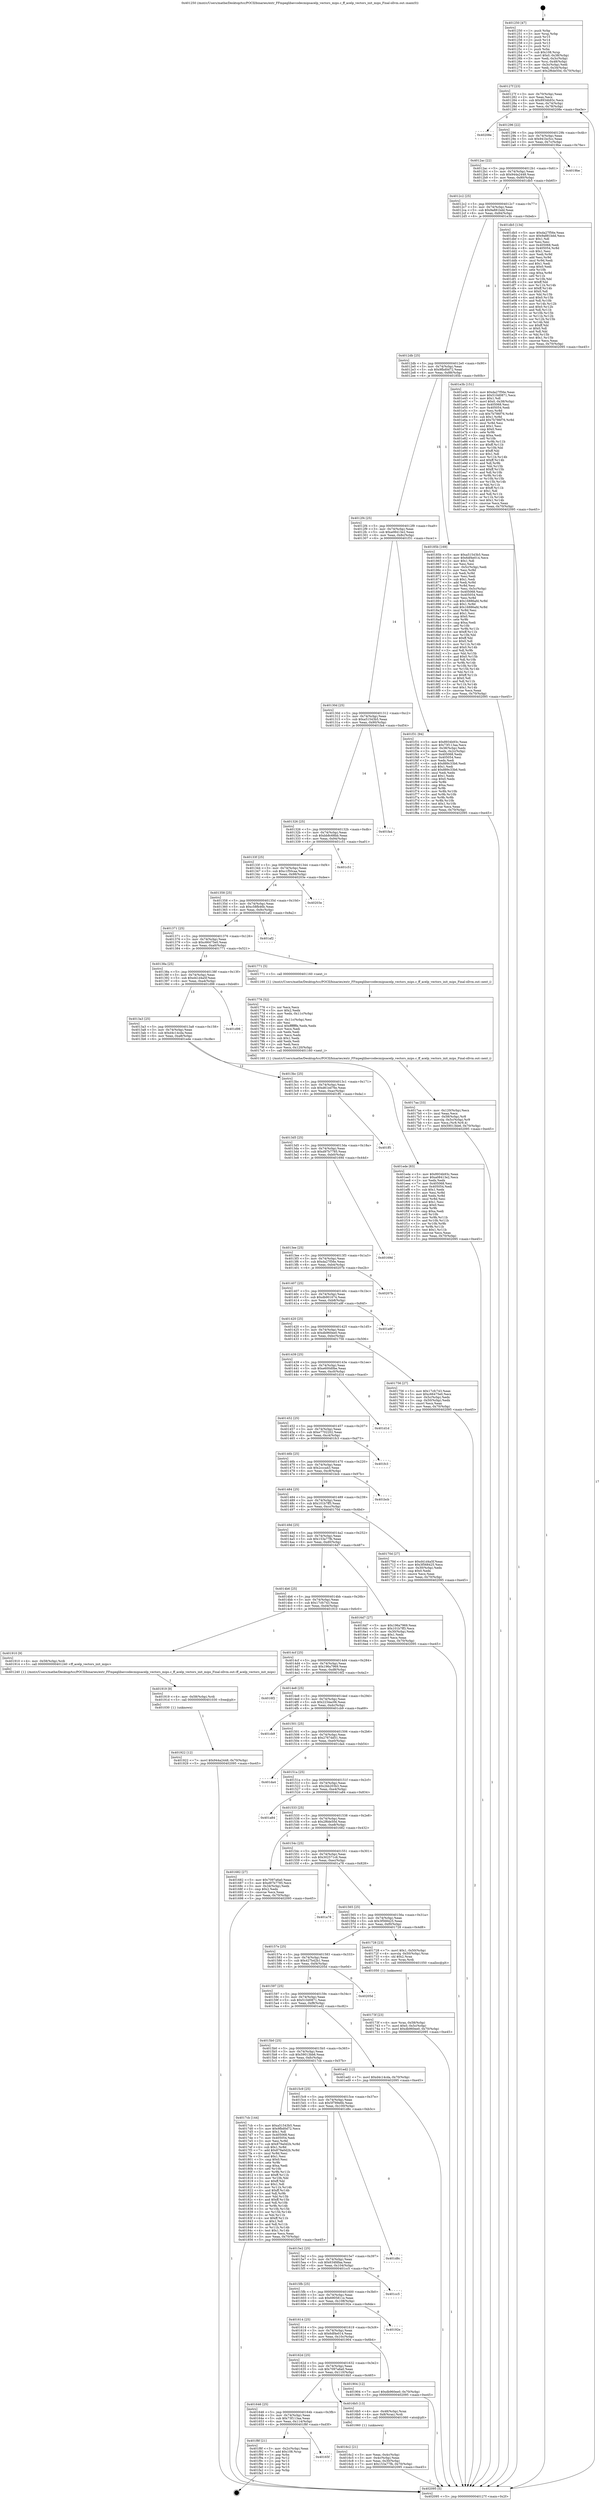 digraph "0x401250" {
  label = "0x401250 (/mnt/c/Users/mathe/Desktop/tcc/POCII/binaries/extr_FFmpeglibavcodecmipsacelp_vectors_mips.c_ff_acelp_vectors_init_mips_Final-ollvm.out::main(0))"
  labelloc = "t"
  node[shape=record]

  Entry [label="",width=0.3,height=0.3,shape=circle,fillcolor=black,style=filled]
  "0x40127f" [label="{
     0x40127f [23]\l
     | [instrs]\l
     &nbsp;&nbsp;0x40127f \<+3\>: mov -0x70(%rbp),%eax\l
     &nbsp;&nbsp;0x401282 \<+2\>: mov %eax,%ecx\l
     &nbsp;&nbsp;0x401284 \<+6\>: sub $0x8934b93c,%ecx\l
     &nbsp;&nbsp;0x40128a \<+3\>: mov %eax,-0x74(%rbp)\l
     &nbsp;&nbsp;0x40128d \<+3\>: mov %ecx,-0x78(%rbp)\l
     &nbsp;&nbsp;0x401290 \<+6\>: je 000000000040208e \<main+0xe3e\>\l
  }"]
  "0x40208e" [label="{
     0x40208e\l
  }", style=dashed]
  "0x401296" [label="{
     0x401296 [22]\l
     | [instrs]\l
     &nbsp;&nbsp;0x401296 \<+5\>: jmp 000000000040129b \<main+0x4b\>\l
     &nbsp;&nbsp;0x40129b \<+3\>: mov -0x74(%rbp),%eax\l
     &nbsp;&nbsp;0x40129e \<+5\>: sub $0x941bc5cc,%eax\l
     &nbsp;&nbsp;0x4012a3 \<+3\>: mov %eax,-0x7c(%rbp)\l
     &nbsp;&nbsp;0x4012a6 \<+6\>: je 00000000004019be \<main+0x76e\>\l
  }"]
  Exit [label="",width=0.3,height=0.3,shape=circle,fillcolor=black,style=filled,peripheries=2]
  "0x4019be" [label="{
     0x4019be\l
  }", style=dashed]
  "0x4012ac" [label="{
     0x4012ac [22]\l
     | [instrs]\l
     &nbsp;&nbsp;0x4012ac \<+5\>: jmp 00000000004012b1 \<main+0x61\>\l
     &nbsp;&nbsp;0x4012b1 \<+3\>: mov -0x74(%rbp),%eax\l
     &nbsp;&nbsp;0x4012b4 \<+5\>: sub $0x944a2448,%eax\l
     &nbsp;&nbsp;0x4012b9 \<+3\>: mov %eax,-0x80(%rbp)\l
     &nbsp;&nbsp;0x4012bc \<+6\>: je 0000000000401db5 \<main+0xb65\>\l
  }"]
  "0x40165f" [label="{
     0x40165f\l
  }", style=dashed]
  "0x401db5" [label="{
     0x401db5 [134]\l
     | [instrs]\l
     &nbsp;&nbsp;0x401db5 \<+5\>: mov $0xda27f56e,%eax\l
     &nbsp;&nbsp;0x401dba \<+5\>: mov $0x9a881bdd,%ecx\l
     &nbsp;&nbsp;0x401dbf \<+2\>: mov $0x1,%dl\l
     &nbsp;&nbsp;0x401dc1 \<+2\>: xor %esi,%esi\l
     &nbsp;&nbsp;0x401dc3 \<+7\>: mov 0x405068,%edi\l
     &nbsp;&nbsp;0x401dca \<+8\>: mov 0x405054,%r8d\l
     &nbsp;&nbsp;0x401dd2 \<+3\>: sub $0x1,%esi\l
     &nbsp;&nbsp;0x401dd5 \<+3\>: mov %edi,%r9d\l
     &nbsp;&nbsp;0x401dd8 \<+3\>: add %esi,%r9d\l
     &nbsp;&nbsp;0x401ddb \<+4\>: imul %r9d,%edi\l
     &nbsp;&nbsp;0x401ddf \<+3\>: and $0x1,%edi\l
     &nbsp;&nbsp;0x401de2 \<+3\>: cmp $0x0,%edi\l
     &nbsp;&nbsp;0x401de5 \<+4\>: sete %r10b\l
     &nbsp;&nbsp;0x401de9 \<+4\>: cmp $0xa,%r8d\l
     &nbsp;&nbsp;0x401ded \<+4\>: setl %r11b\l
     &nbsp;&nbsp;0x401df1 \<+3\>: mov %r10b,%bl\l
     &nbsp;&nbsp;0x401df4 \<+3\>: xor $0xff,%bl\l
     &nbsp;&nbsp;0x401df7 \<+3\>: mov %r11b,%r14b\l
     &nbsp;&nbsp;0x401dfa \<+4\>: xor $0xff,%r14b\l
     &nbsp;&nbsp;0x401dfe \<+3\>: xor $0x0,%dl\l
     &nbsp;&nbsp;0x401e01 \<+3\>: mov %bl,%r15b\l
     &nbsp;&nbsp;0x401e04 \<+4\>: and $0x0,%r15b\l
     &nbsp;&nbsp;0x401e08 \<+3\>: and %dl,%r10b\l
     &nbsp;&nbsp;0x401e0b \<+3\>: mov %r14b,%r12b\l
     &nbsp;&nbsp;0x401e0e \<+4\>: and $0x0,%r12b\l
     &nbsp;&nbsp;0x401e12 \<+3\>: and %dl,%r11b\l
     &nbsp;&nbsp;0x401e15 \<+3\>: or %r10b,%r15b\l
     &nbsp;&nbsp;0x401e18 \<+3\>: or %r11b,%r12b\l
     &nbsp;&nbsp;0x401e1b \<+3\>: xor %r12b,%r15b\l
     &nbsp;&nbsp;0x401e1e \<+3\>: or %r14b,%bl\l
     &nbsp;&nbsp;0x401e21 \<+3\>: xor $0xff,%bl\l
     &nbsp;&nbsp;0x401e24 \<+3\>: or $0x0,%dl\l
     &nbsp;&nbsp;0x401e27 \<+2\>: and %dl,%bl\l
     &nbsp;&nbsp;0x401e29 \<+3\>: or %bl,%r15b\l
     &nbsp;&nbsp;0x401e2c \<+4\>: test $0x1,%r15b\l
     &nbsp;&nbsp;0x401e30 \<+3\>: cmovne %ecx,%eax\l
     &nbsp;&nbsp;0x401e33 \<+3\>: mov %eax,-0x70(%rbp)\l
     &nbsp;&nbsp;0x401e36 \<+5\>: jmp 0000000000402095 \<main+0xe45\>\l
  }"]
  "0x4012c2" [label="{
     0x4012c2 [25]\l
     | [instrs]\l
     &nbsp;&nbsp;0x4012c2 \<+5\>: jmp 00000000004012c7 \<main+0x77\>\l
     &nbsp;&nbsp;0x4012c7 \<+3\>: mov -0x74(%rbp),%eax\l
     &nbsp;&nbsp;0x4012ca \<+5\>: sub $0x9a881bdd,%eax\l
     &nbsp;&nbsp;0x4012cf \<+6\>: mov %eax,-0x84(%rbp)\l
     &nbsp;&nbsp;0x4012d5 \<+6\>: je 0000000000401e3b \<main+0xbeb\>\l
  }"]
  "0x401f8f" [label="{
     0x401f8f [21]\l
     | [instrs]\l
     &nbsp;&nbsp;0x401f8f \<+3\>: mov -0x2c(%rbp),%eax\l
     &nbsp;&nbsp;0x401f92 \<+7\>: add $0x108,%rsp\l
     &nbsp;&nbsp;0x401f99 \<+1\>: pop %rbx\l
     &nbsp;&nbsp;0x401f9a \<+2\>: pop %r12\l
     &nbsp;&nbsp;0x401f9c \<+2\>: pop %r13\l
     &nbsp;&nbsp;0x401f9e \<+2\>: pop %r14\l
     &nbsp;&nbsp;0x401fa0 \<+2\>: pop %r15\l
     &nbsp;&nbsp;0x401fa2 \<+1\>: pop %rbp\l
     &nbsp;&nbsp;0x401fa3 \<+1\>: ret\l
  }"]
  "0x401e3b" [label="{
     0x401e3b [151]\l
     | [instrs]\l
     &nbsp;&nbsp;0x401e3b \<+5\>: mov $0xda27f56e,%eax\l
     &nbsp;&nbsp;0x401e40 \<+5\>: mov $0x510d0871,%ecx\l
     &nbsp;&nbsp;0x401e45 \<+2\>: mov $0x1,%dl\l
     &nbsp;&nbsp;0x401e47 \<+7\>: movl $0x0,-0x38(%rbp)\l
     &nbsp;&nbsp;0x401e4e \<+7\>: mov 0x405068,%esi\l
     &nbsp;&nbsp;0x401e55 \<+7\>: mov 0x405054,%edi\l
     &nbsp;&nbsp;0x401e5c \<+3\>: mov %esi,%r8d\l
     &nbsp;&nbsp;0x401e5f \<+7\>: sub $0x7b786f76,%r8d\l
     &nbsp;&nbsp;0x401e66 \<+4\>: sub $0x1,%r8d\l
     &nbsp;&nbsp;0x401e6a \<+7\>: add $0x7b786f76,%r8d\l
     &nbsp;&nbsp;0x401e71 \<+4\>: imul %r8d,%esi\l
     &nbsp;&nbsp;0x401e75 \<+3\>: and $0x1,%esi\l
     &nbsp;&nbsp;0x401e78 \<+3\>: cmp $0x0,%esi\l
     &nbsp;&nbsp;0x401e7b \<+4\>: sete %r9b\l
     &nbsp;&nbsp;0x401e7f \<+3\>: cmp $0xa,%edi\l
     &nbsp;&nbsp;0x401e82 \<+4\>: setl %r10b\l
     &nbsp;&nbsp;0x401e86 \<+3\>: mov %r9b,%r11b\l
     &nbsp;&nbsp;0x401e89 \<+4\>: xor $0xff,%r11b\l
     &nbsp;&nbsp;0x401e8d \<+3\>: mov %r10b,%bl\l
     &nbsp;&nbsp;0x401e90 \<+3\>: xor $0xff,%bl\l
     &nbsp;&nbsp;0x401e93 \<+3\>: xor $0x1,%dl\l
     &nbsp;&nbsp;0x401e96 \<+3\>: mov %r11b,%r14b\l
     &nbsp;&nbsp;0x401e99 \<+4\>: and $0xff,%r14b\l
     &nbsp;&nbsp;0x401e9d \<+3\>: and %dl,%r9b\l
     &nbsp;&nbsp;0x401ea0 \<+3\>: mov %bl,%r15b\l
     &nbsp;&nbsp;0x401ea3 \<+4\>: and $0xff,%r15b\l
     &nbsp;&nbsp;0x401ea7 \<+3\>: and %dl,%r10b\l
     &nbsp;&nbsp;0x401eaa \<+3\>: or %r9b,%r14b\l
     &nbsp;&nbsp;0x401ead \<+3\>: or %r10b,%r15b\l
     &nbsp;&nbsp;0x401eb0 \<+3\>: xor %r15b,%r14b\l
     &nbsp;&nbsp;0x401eb3 \<+3\>: or %bl,%r11b\l
     &nbsp;&nbsp;0x401eb6 \<+4\>: xor $0xff,%r11b\l
     &nbsp;&nbsp;0x401eba \<+3\>: or $0x1,%dl\l
     &nbsp;&nbsp;0x401ebd \<+3\>: and %dl,%r11b\l
     &nbsp;&nbsp;0x401ec0 \<+3\>: or %r11b,%r14b\l
     &nbsp;&nbsp;0x401ec3 \<+4\>: test $0x1,%r14b\l
     &nbsp;&nbsp;0x401ec7 \<+3\>: cmovne %ecx,%eax\l
     &nbsp;&nbsp;0x401eca \<+3\>: mov %eax,-0x70(%rbp)\l
     &nbsp;&nbsp;0x401ecd \<+5\>: jmp 0000000000402095 \<main+0xe45\>\l
  }"]
  "0x4012db" [label="{
     0x4012db [25]\l
     | [instrs]\l
     &nbsp;&nbsp;0x4012db \<+5\>: jmp 00000000004012e0 \<main+0x90\>\l
     &nbsp;&nbsp;0x4012e0 \<+3\>: mov -0x74(%rbp),%eax\l
     &nbsp;&nbsp;0x4012e3 \<+5\>: sub $0x9fbd0d72,%eax\l
     &nbsp;&nbsp;0x4012e8 \<+6\>: mov %eax,-0x88(%rbp)\l
     &nbsp;&nbsp;0x4012ee \<+6\>: je 000000000040185b \<main+0x60b\>\l
  }"]
  "0x401922" [label="{
     0x401922 [12]\l
     | [instrs]\l
     &nbsp;&nbsp;0x401922 \<+7\>: movl $0x944a2448,-0x70(%rbp)\l
     &nbsp;&nbsp;0x401929 \<+5\>: jmp 0000000000402095 \<main+0xe45\>\l
  }"]
  "0x40185b" [label="{
     0x40185b [169]\l
     | [instrs]\l
     &nbsp;&nbsp;0x40185b \<+5\>: mov $0xa51543b5,%eax\l
     &nbsp;&nbsp;0x401860 \<+5\>: mov $0x6df4e014,%ecx\l
     &nbsp;&nbsp;0x401865 \<+2\>: mov $0x1,%dl\l
     &nbsp;&nbsp;0x401867 \<+2\>: xor %esi,%esi\l
     &nbsp;&nbsp;0x401869 \<+3\>: mov -0x5c(%rbp),%edi\l
     &nbsp;&nbsp;0x40186c \<+3\>: mov %esi,%r8d\l
     &nbsp;&nbsp;0x40186f \<+3\>: sub %edi,%r8d\l
     &nbsp;&nbsp;0x401872 \<+2\>: mov %esi,%edi\l
     &nbsp;&nbsp;0x401874 \<+3\>: sub $0x1,%edi\l
     &nbsp;&nbsp;0x401877 \<+3\>: add %edi,%r8d\l
     &nbsp;&nbsp;0x40187a \<+3\>: sub %r8d,%esi\l
     &nbsp;&nbsp;0x40187d \<+3\>: mov %esi,-0x5c(%rbp)\l
     &nbsp;&nbsp;0x401880 \<+7\>: mov 0x405068,%esi\l
     &nbsp;&nbsp;0x401887 \<+7\>: mov 0x405054,%edi\l
     &nbsp;&nbsp;0x40188e \<+3\>: mov %esi,%r8d\l
     &nbsp;&nbsp;0x401891 \<+7\>: sub $0x16886afd,%r8d\l
     &nbsp;&nbsp;0x401898 \<+4\>: sub $0x1,%r8d\l
     &nbsp;&nbsp;0x40189c \<+7\>: add $0x16886afd,%r8d\l
     &nbsp;&nbsp;0x4018a3 \<+4\>: imul %r8d,%esi\l
     &nbsp;&nbsp;0x4018a7 \<+3\>: and $0x1,%esi\l
     &nbsp;&nbsp;0x4018aa \<+3\>: cmp $0x0,%esi\l
     &nbsp;&nbsp;0x4018ad \<+4\>: sete %r9b\l
     &nbsp;&nbsp;0x4018b1 \<+3\>: cmp $0xa,%edi\l
     &nbsp;&nbsp;0x4018b4 \<+4\>: setl %r10b\l
     &nbsp;&nbsp;0x4018b8 \<+3\>: mov %r9b,%r11b\l
     &nbsp;&nbsp;0x4018bb \<+4\>: xor $0xff,%r11b\l
     &nbsp;&nbsp;0x4018bf \<+3\>: mov %r10b,%bl\l
     &nbsp;&nbsp;0x4018c2 \<+3\>: xor $0xff,%bl\l
     &nbsp;&nbsp;0x4018c5 \<+3\>: xor $0x0,%dl\l
     &nbsp;&nbsp;0x4018c8 \<+3\>: mov %r11b,%r14b\l
     &nbsp;&nbsp;0x4018cb \<+4\>: and $0x0,%r14b\l
     &nbsp;&nbsp;0x4018cf \<+3\>: and %dl,%r9b\l
     &nbsp;&nbsp;0x4018d2 \<+3\>: mov %bl,%r15b\l
     &nbsp;&nbsp;0x4018d5 \<+4\>: and $0x0,%r15b\l
     &nbsp;&nbsp;0x4018d9 \<+3\>: and %dl,%r10b\l
     &nbsp;&nbsp;0x4018dc \<+3\>: or %r9b,%r14b\l
     &nbsp;&nbsp;0x4018df \<+3\>: or %r10b,%r15b\l
     &nbsp;&nbsp;0x4018e2 \<+3\>: xor %r15b,%r14b\l
     &nbsp;&nbsp;0x4018e5 \<+3\>: or %bl,%r11b\l
     &nbsp;&nbsp;0x4018e8 \<+4\>: xor $0xff,%r11b\l
     &nbsp;&nbsp;0x4018ec \<+3\>: or $0x0,%dl\l
     &nbsp;&nbsp;0x4018ef \<+3\>: and %dl,%r11b\l
     &nbsp;&nbsp;0x4018f2 \<+3\>: or %r11b,%r14b\l
     &nbsp;&nbsp;0x4018f5 \<+4\>: test $0x1,%r14b\l
     &nbsp;&nbsp;0x4018f9 \<+3\>: cmovne %ecx,%eax\l
     &nbsp;&nbsp;0x4018fc \<+3\>: mov %eax,-0x70(%rbp)\l
     &nbsp;&nbsp;0x4018ff \<+5\>: jmp 0000000000402095 \<main+0xe45\>\l
  }"]
  "0x4012f4" [label="{
     0x4012f4 [25]\l
     | [instrs]\l
     &nbsp;&nbsp;0x4012f4 \<+5\>: jmp 00000000004012f9 \<main+0xa9\>\l
     &nbsp;&nbsp;0x4012f9 \<+3\>: mov -0x74(%rbp),%eax\l
     &nbsp;&nbsp;0x4012fc \<+5\>: sub $0xa08413e2,%eax\l
     &nbsp;&nbsp;0x401301 \<+6\>: mov %eax,-0x8c(%rbp)\l
     &nbsp;&nbsp;0x401307 \<+6\>: je 0000000000401f31 \<main+0xce1\>\l
  }"]
  "0x401919" [label="{
     0x401919 [9]\l
     | [instrs]\l
     &nbsp;&nbsp;0x401919 \<+4\>: mov -0x58(%rbp),%rdi\l
     &nbsp;&nbsp;0x40191d \<+5\>: call 0000000000401030 \<free@plt\>\l
     | [calls]\l
     &nbsp;&nbsp;0x401030 \{1\} (unknown)\l
  }"]
  "0x401f31" [label="{
     0x401f31 [94]\l
     | [instrs]\l
     &nbsp;&nbsp;0x401f31 \<+5\>: mov $0x8934b93c,%eax\l
     &nbsp;&nbsp;0x401f36 \<+5\>: mov $0x73f113aa,%ecx\l
     &nbsp;&nbsp;0x401f3b \<+3\>: mov -0x38(%rbp),%edx\l
     &nbsp;&nbsp;0x401f3e \<+3\>: mov %edx,-0x2c(%rbp)\l
     &nbsp;&nbsp;0x401f41 \<+7\>: mov 0x405068,%edx\l
     &nbsp;&nbsp;0x401f48 \<+7\>: mov 0x405054,%esi\l
     &nbsp;&nbsp;0x401f4f \<+2\>: mov %edx,%edi\l
     &nbsp;&nbsp;0x401f51 \<+6\>: sub $0x889c33b6,%edi\l
     &nbsp;&nbsp;0x401f57 \<+3\>: sub $0x1,%edi\l
     &nbsp;&nbsp;0x401f5a \<+6\>: add $0x889c33b6,%edi\l
     &nbsp;&nbsp;0x401f60 \<+3\>: imul %edi,%edx\l
     &nbsp;&nbsp;0x401f63 \<+3\>: and $0x1,%edx\l
     &nbsp;&nbsp;0x401f66 \<+3\>: cmp $0x0,%edx\l
     &nbsp;&nbsp;0x401f69 \<+4\>: sete %r8b\l
     &nbsp;&nbsp;0x401f6d \<+3\>: cmp $0xa,%esi\l
     &nbsp;&nbsp;0x401f70 \<+4\>: setl %r9b\l
     &nbsp;&nbsp;0x401f74 \<+3\>: mov %r8b,%r10b\l
     &nbsp;&nbsp;0x401f77 \<+3\>: and %r9b,%r10b\l
     &nbsp;&nbsp;0x401f7a \<+3\>: xor %r9b,%r8b\l
     &nbsp;&nbsp;0x401f7d \<+3\>: or %r8b,%r10b\l
     &nbsp;&nbsp;0x401f80 \<+4\>: test $0x1,%r10b\l
     &nbsp;&nbsp;0x401f84 \<+3\>: cmovne %ecx,%eax\l
     &nbsp;&nbsp;0x401f87 \<+3\>: mov %eax,-0x70(%rbp)\l
     &nbsp;&nbsp;0x401f8a \<+5\>: jmp 0000000000402095 \<main+0xe45\>\l
  }"]
  "0x40130d" [label="{
     0x40130d [25]\l
     | [instrs]\l
     &nbsp;&nbsp;0x40130d \<+5\>: jmp 0000000000401312 \<main+0xc2\>\l
     &nbsp;&nbsp;0x401312 \<+3\>: mov -0x74(%rbp),%eax\l
     &nbsp;&nbsp;0x401315 \<+5\>: sub $0xa51543b5,%eax\l
     &nbsp;&nbsp;0x40131a \<+6\>: mov %eax,-0x90(%rbp)\l
     &nbsp;&nbsp;0x401320 \<+6\>: je 0000000000401fa4 \<main+0xd54\>\l
  }"]
  "0x4017aa" [label="{
     0x4017aa [33]\l
     | [instrs]\l
     &nbsp;&nbsp;0x4017aa \<+6\>: mov -0x120(%rbp),%ecx\l
     &nbsp;&nbsp;0x4017b0 \<+3\>: imul %eax,%ecx\l
     &nbsp;&nbsp;0x4017b3 \<+4\>: mov -0x58(%rbp),%r8\l
     &nbsp;&nbsp;0x4017b7 \<+4\>: movslq -0x5c(%rbp),%r9\l
     &nbsp;&nbsp;0x4017bb \<+4\>: mov %ecx,(%r8,%r9,4)\l
     &nbsp;&nbsp;0x4017bf \<+7\>: movl $0x59013bb6,-0x70(%rbp)\l
     &nbsp;&nbsp;0x4017c6 \<+5\>: jmp 0000000000402095 \<main+0xe45\>\l
  }"]
  "0x401fa4" [label="{
     0x401fa4\l
  }", style=dashed]
  "0x401326" [label="{
     0x401326 [25]\l
     | [instrs]\l
     &nbsp;&nbsp;0x401326 \<+5\>: jmp 000000000040132b \<main+0xdb\>\l
     &nbsp;&nbsp;0x40132b \<+3\>: mov -0x74(%rbp),%eax\l
     &nbsp;&nbsp;0x40132e \<+5\>: sub $0xbb8c68bb,%eax\l
     &nbsp;&nbsp;0x401333 \<+6\>: mov %eax,-0x94(%rbp)\l
     &nbsp;&nbsp;0x401339 \<+6\>: je 0000000000401c51 \<main+0xa01\>\l
  }"]
  "0x401776" [label="{
     0x401776 [52]\l
     | [instrs]\l
     &nbsp;&nbsp;0x401776 \<+2\>: xor %ecx,%ecx\l
     &nbsp;&nbsp;0x401778 \<+5\>: mov $0x2,%edx\l
     &nbsp;&nbsp;0x40177d \<+6\>: mov %edx,-0x11c(%rbp)\l
     &nbsp;&nbsp;0x401783 \<+1\>: cltd\l
     &nbsp;&nbsp;0x401784 \<+6\>: mov -0x11c(%rbp),%esi\l
     &nbsp;&nbsp;0x40178a \<+2\>: idiv %esi\l
     &nbsp;&nbsp;0x40178c \<+6\>: imul $0xfffffffe,%edx,%edx\l
     &nbsp;&nbsp;0x401792 \<+2\>: mov %ecx,%edi\l
     &nbsp;&nbsp;0x401794 \<+2\>: sub %edx,%edi\l
     &nbsp;&nbsp;0x401796 \<+2\>: mov %ecx,%edx\l
     &nbsp;&nbsp;0x401798 \<+3\>: sub $0x1,%edx\l
     &nbsp;&nbsp;0x40179b \<+2\>: add %edx,%edi\l
     &nbsp;&nbsp;0x40179d \<+2\>: sub %edi,%ecx\l
     &nbsp;&nbsp;0x40179f \<+6\>: mov %ecx,-0x120(%rbp)\l
     &nbsp;&nbsp;0x4017a5 \<+5\>: call 0000000000401160 \<next_i\>\l
     | [calls]\l
     &nbsp;&nbsp;0x401160 \{1\} (/mnt/c/Users/mathe/Desktop/tcc/POCII/binaries/extr_FFmpeglibavcodecmipsacelp_vectors_mips.c_ff_acelp_vectors_init_mips_Final-ollvm.out::next_i)\l
  }"]
  "0x401c51" [label="{
     0x401c51\l
  }", style=dashed]
  "0x40133f" [label="{
     0x40133f [25]\l
     | [instrs]\l
     &nbsp;&nbsp;0x40133f \<+5\>: jmp 0000000000401344 \<main+0xf4\>\l
     &nbsp;&nbsp;0x401344 \<+3\>: mov -0x74(%rbp),%eax\l
     &nbsp;&nbsp;0x401347 \<+5\>: sub $0xc1f50caa,%eax\l
     &nbsp;&nbsp;0x40134c \<+6\>: mov %eax,-0x98(%rbp)\l
     &nbsp;&nbsp;0x401352 \<+6\>: je 000000000040203e \<main+0xdee\>\l
  }"]
  "0x40173f" [label="{
     0x40173f [23]\l
     | [instrs]\l
     &nbsp;&nbsp;0x40173f \<+4\>: mov %rax,-0x58(%rbp)\l
     &nbsp;&nbsp;0x401743 \<+7\>: movl $0x0,-0x5c(%rbp)\l
     &nbsp;&nbsp;0x40174a \<+7\>: movl $0xdb960ee0,-0x70(%rbp)\l
     &nbsp;&nbsp;0x401751 \<+5\>: jmp 0000000000402095 \<main+0xe45\>\l
  }"]
  "0x40203e" [label="{
     0x40203e\l
  }", style=dashed]
  "0x401358" [label="{
     0x401358 [25]\l
     | [instrs]\l
     &nbsp;&nbsp;0x401358 \<+5\>: jmp 000000000040135d \<main+0x10d\>\l
     &nbsp;&nbsp;0x40135d \<+3\>: mov -0x74(%rbp),%eax\l
     &nbsp;&nbsp;0x401360 \<+5\>: sub $0xc58fb46b,%eax\l
     &nbsp;&nbsp;0x401365 \<+6\>: mov %eax,-0x9c(%rbp)\l
     &nbsp;&nbsp;0x40136b \<+6\>: je 0000000000401af2 \<main+0x8a2\>\l
  }"]
  "0x4016c2" [label="{
     0x4016c2 [21]\l
     | [instrs]\l
     &nbsp;&nbsp;0x4016c2 \<+3\>: mov %eax,-0x4c(%rbp)\l
     &nbsp;&nbsp;0x4016c5 \<+3\>: mov -0x4c(%rbp),%eax\l
     &nbsp;&nbsp;0x4016c8 \<+3\>: mov %eax,-0x30(%rbp)\l
     &nbsp;&nbsp;0x4016cb \<+7\>: movl $0x153a77fb,-0x70(%rbp)\l
     &nbsp;&nbsp;0x4016d2 \<+5\>: jmp 0000000000402095 \<main+0xe45\>\l
  }"]
  "0x401af2" [label="{
     0x401af2\l
  }", style=dashed]
  "0x401371" [label="{
     0x401371 [25]\l
     | [instrs]\l
     &nbsp;&nbsp;0x401371 \<+5\>: jmp 0000000000401376 \<main+0x126\>\l
     &nbsp;&nbsp;0x401376 \<+3\>: mov -0x74(%rbp),%eax\l
     &nbsp;&nbsp;0x401379 \<+5\>: sub $0xc66475e0,%eax\l
     &nbsp;&nbsp;0x40137e \<+6\>: mov %eax,-0xa0(%rbp)\l
     &nbsp;&nbsp;0x401384 \<+6\>: je 0000000000401771 \<main+0x521\>\l
  }"]
  "0x401646" [label="{
     0x401646 [25]\l
     | [instrs]\l
     &nbsp;&nbsp;0x401646 \<+5\>: jmp 000000000040164b \<main+0x3fb\>\l
     &nbsp;&nbsp;0x40164b \<+3\>: mov -0x74(%rbp),%eax\l
     &nbsp;&nbsp;0x40164e \<+5\>: sub $0x73f113aa,%eax\l
     &nbsp;&nbsp;0x401653 \<+6\>: mov %eax,-0x114(%rbp)\l
     &nbsp;&nbsp;0x401659 \<+6\>: je 0000000000401f8f \<main+0xd3f\>\l
  }"]
  "0x401771" [label="{
     0x401771 [5]\l
     | [instrs]\l
     &nbsp;&nbsp;0x401771 \<+5\>: call 0000000000401160 \<next_i\>\l
     | [calls]\l
     &nbsp;&nbsp;0x401160 \{1\} (/mnt/c/Users/mathe/Desktop/tcc/POCII/binaries/extr_FFmpeglibavcodecmipsacelp_vectors_mips.c_ff_acelp_vectors_init_mips_Final-ollvm.out::next_i)\l
  }"]
  "0x40138a" [label="{
     0x40138a [25]\l
     | [instrs]\l
     &nbsp;&nbsp;0x40138a \<+5\>: jmp 000000000040138f \<main+0x13f\>\l
     &nbsp;&nbsp;0x40138f \<+3\>: mov -0x74(%rbp),%eax\l
     &nbsp;&nbsp;0x401392 \<+5\>: sub $0xd41d4a5f,%eax\l
     &nbsp;&nbsp;0x401397 \<+6\>: mov %eax,-0xa4(%rbp)\l
     &nbsp;&nbsp;0x40139d \<+6\>: je 0000000000401d98 \<main+0xb48\>\l
  }"]
  "0x4016b5" [label="{
     0x4016b5 [13]\l
     | [instrs]\l
     &nbsp;&nbsp;0x4016b5 \<+4\>: mov -0x48(%rbp),%rax\l
     &nbsp;&nbsp;0x4016b9 \<+4\>: mov 0x8(%rax),%rdi\l
     &nbsp;&nbsp;0x4016bd \<+5\>: call 0000000000401060 \<atoi@plt\>\l
     | [calls]\l
     &nbsp;&nbsp;0x401060 \{1\} (unknown)\l
  }"]
  "0x401d98" [label="{
     0x401d98\l
  }", style=dashed]
  "0x4013a3" [label="{
     0x4013a3 [25]\l
     | [instrs]\l
     &nbsp;&nbsp;0x4013a3 \<+5\>: jmp 00000000004013a8 \<main+0x158\>\l
     &nbsp;&nbsp;0x4013a8 \<+3\>: mov -0x74(%rbp),%eax\l
     &nbsp;&nbsp;0x4013ab \<+5\>: sub $0xd4c14cda,%eax\l
     &nbsp;&nbsp;0x4013b0 \<+6\>: mov %eax,-0xa8(%rbp)\l
     &nbsp;&nbsp;0x4013b6 \<+6\>: je 0000000000401ede \<main+0xc8e\>\l
  }"]
  "0x40162d" [label="{
     0x40162d [25]\l
     | [instrs]\l
     &nbsp;&nbsp;0x40162d \<+5\>: jmp 0000000000401632 \<main+0x3e2\>\l
     &nbsp;&nbsp;0x401632 \<+3\>: mov -0x74(%rbp),%eax\l
     &nbsp;&nbsp;0x401635 \<+5\>: sub $0x7097a6a0,%eax\l
     &nbsp;&nbsp;0x40163a \<+6\>: mov %eax,-0x110(%rbp)\l
     &nbsp;&nbsp;0x401640 \<+6\>: je 00000000004016b5 \<main+0x465\>\l
  }"]
  "0x401ede" [label="{
     0x401ede [83]\l
     | [instrs]\l
     &nbsp;&nbsp;0x401ede \<+5\>: mov $0x8934b93c,%eax\l
     &nbsp;&nbsp;0x401ee3 \<+5\>: mov $0xa08413e2,%ecx\l
     &nbsp;&nbsp;0x401ee8 \<+2\>: xor %edx,%edx\l
     &nbsp;&nbsp;0x401eea \<+7\>: mov 0x405068,%esi\l
     &nbsp;&nbsp;0x401ef1 \<+7\>: mov 0x405054,%edi\l
     &nbsp;&nbsp;0x401ef8 \<+3\>: sub $0x1,%edx\l
     &nbsp;&nbsp;0x401efb \<+3\>: mov %esi,%r8d\l
     &nbsp;&nbsp;0x401efe \<+3\>: add %edx,%r8d\l
     &nbsp;&nbsp;0x401f01 \<+4\>: imul %r8d,%esi\l
     &nbsp;&nbsp;0x401f05 \<+3\>: and $0x1,%esi\l
     &nbsp;&nbsp;0x401f08 \<+3\>: cmp $0x0,%esi\l
     &nbsp;&nbsp;0x401f0b \<+4\>: sete %r9b\l
     &nbsp;&nbsp;0x401f0f \<+3\>: cmp $0xa,%edi\l
     &nbsp;&nbsp;0x401f12 \<+4\>: setl %r10b\l
     &nbsp;&nbsp;0x401f16 \<+3\>: mov %r9b,%r11b\l
     &nbsp;&nbsp;0x401f19 \<+3\>: and %r10b,%r11b\l
     &nbsp;&nbsp;0x401f1c \<+3\>: xor %r10b,%r9b\l
     &nbsp;&nbsp;0x401f1f \<+3\>: or %r9b,%r11b\l
     &nbsp;&nbsp;0x401f22 \<+4\>: test $0x1,%r11b\l
     &nbsp;&nbsp;0x401f26 \<+3\>: cmovne %ecx,%eax\l
     &nbsp;&nbsp;0x401f29 \<+3\>: mov %eax,-0x70(%rbp)\l
     &nbsp;&nbsp;0x401f2c \<+5\>: jmp 0000000000402095 \<main+0xe45\>\l
  }"]
  "0x4013bc" [label="{
     0x4013bc [25]\l
     | [instrs]\l
     &nbsp;&nbsp;0x4013bc \<+5\>: jmp 00000000004013c1 \<main+0x171\>\l
     &nbsp;&nbsp;0x4013c1 \<+3\>: mov -0x74(%rbp),%eax\l
     &nbsp;&nbsp;0x4013c4 \<+5\>: sub $0xd61ed76e,%eax\l
     &nbsp;&nbsp;0x4013c9 \<+6\>: mov %eax,-0xac(%rbp)\l
     &nbsp;&nbsp;0x4013cf \<+6\>: je 0000000000401ff1 \<main+0xda1\>\l
  }"]
  "0x401904" [label="{
     0x401904 [12]\l
     | [instrs]\l
     &nbsp;&nbsp;0x401904 \<+7\>: movl $0xdb960ee0,-0x70(%rbp)\l
     &nbsp;&nbsp;0x40190b \<+5\>: jmp 0000000000402095 \<main+0xe45\>\l
  }"]
  "0x401ff1" [label="{
     0x401ff1\l
  }", style=dashed]
  "0x4013d5" [label="{
     0x4013d5 [25]\l
     | [instrs]\l
     &nbsp;&nbsp;0x4013d5 \<+5\>: jmp 00000000004013da \<main+0x18a\>\l
     &nbsp;&nbsp;0x4013da \<+3\>: mov -0x74(%rbp),%eax\l
     &nbsp;&nbsp;0x4013dd \<+5\>: sub $0xd97b7785,%eax\l
     &nbsp;&nbsp;0x4013e2 \<+6\>: mov %eax,-0xb0(%rbp)\l
     &nbsp;&nbsp;0x4013e8 \<+6\>: je 000000000040169d \<main+0x44d\>\l
  }"]
  "0x401614" [label="{
     0x401614 [25]\l
     | [instrs]\l
     &nbsp;&nbsp;0x401614 \<+5\>: jmp 0000000000401619 \<main+0x3c9\>\l
     &nbsp;&nbsp;0x401619 \<+3\>: mov -0x74(%rbp),%eax\l
     &nbsp;&nbsp;0x40161c \<+5\>: sub $0x6df4e014,%eax\l
     &nbsp;&nbsp;0x401621 \<+6\>: mov %eax,-0x10c(%rbp)\l
     &nbsp;&nbsp;0x401627 \<+6\>: je 0000000000401904 \<main+0x6b4\>\l
  }"]
  "0x40169d" [label="{
     0x40169d\l
  }", style=dashed]
  "0x4013ee" [label="{
     0x4013ee [25]\l
     | [instrs]\l
     &nbsp;&nbsp;0x4013ee \<+5\>: jmp 00000000004013f3 \<main+0x1a3\>\l
     &nbsp;&nbsp;0x4013f3 \<+3\>: mov -0x74(%rbp),%eax\l
     &nbsp;&nbsp;0x4013f6 \<+5\>: sub $0xda27f56e,%eax\l
     &nbsp;&nbsp;0x4013fb \<+6\>: mov %eax,-0xb4(%rbp)\l
     &nbsp;&nbsp;0x401401 \<+6\>: je 000000000040207b \<main+0xe2b\>\l
  }"]
  "0x40192e" [label="{
     0x40192e\l
  }", style=dashed]
  "0x40207b" [label="{
     0x40207b\l
  }", style=dashed]
  "0x401407" [label="{
     0x401407 [25]\l
     | [instrs]\l
     &nbsp;&nbsp;0x401407 \<+5\>: jmp 000000000040140c \<main+0x1bc\>\l
     &nbsp;&nbsp;0x40140c \<+3\>: mov -0x74(%rbp),%eax\l
     &nbsp;&nbsp;0x40140f \<+5\>: sub $0xdb901674,%eax\l
     &nbsp;&nbsp;0x401414 \<+6\>: mov %eax,-0xb8(%rbp)\l
     &nbsp;&nbsp;0x40141a \<+6\>: je 0000000000401a9f \<main+0x84f\>\l
  }"]
  "0x4015fb" [label="{
     0x4015fb [25]\l
     | [instrs]\l
     &nbsp;&nbsp;0x4015fb \<+5\>: jmp 0000000000401600 \<main+0x3b0\>\l
     &nbsp;&nbsp;0x401600 \<+3\>: mov -0x74(%rbp),%eax\l
     &nbsp;&nbsp;0x401603 \<+5\>: sub $0x6905811e,%eax\l
     &nbsp;&nbsp;0x401608 \<+6\>: mov %eax,-0x108(%rbp)\l
     &nbsp;&nbsp;0x40160e \<+6\>: je 000000000040192e \<main+0x6de\>\l
  }"]
  "0x401a9f" [label="{
     0x401a9f\l
  }", style=dashed]
  "0x401420" [label="{
     0x401420 [25]\l
     | [instrs]\l
     &nbsp;&nbsp;0x401420 \<+5\>: jmp 0000000000401425 \<main+0x1d5\>\l
     &nbsp;&nbsp;0x401425 \<+3\>: mov -0x74(%rbp),%eax\l
     &nbsp;&nbsp;0x401428 \<+5\>: sub $0xdb960ee0,%eax\l
     &nbsp;&nbsp;0x40142d \<+6\>: mov %eax,-0xbc(%rbp)\l
     &nbsp;&nbsp;0x401433 \<+6\>: je 0000000000401756 \<main+0x506\>\l
  }"]
  "0x401cc5" [label="{
     0x401cc5\l
  }", style=dashed]
  "0x401756" [label="{
     0x401756 [27]\l
     | [instrs]\l
     &nbsp;&nbsp;0x401756 \<+5\>: mov $0x17cfc743,%eax\l
     &nbsp;&nbsp;0x40175b \<+5\>: mov $0xc66475e0,%ecx\l
     &nbsp;&nbsp;0x401760 \<+3\>: mov -0x5c(%rbp),%edx\l
     &nbsp;&nbsp;0x401763 \<+3\>: cmp -0x50(%rbp),%edx\l
     &nbsp;&nbsp;0x401766 \<+3\>: cmovl %ecx,%eax\l
     &nbsp;&nbsp;0x401769 \<+3\>: mov %eax,-0x70(%rbp)\l
     &nbsp;&nbsp;0x40176c \<+5\>: jmp 0000000000402095 \<main+0xe45\>\l
  }"]
  "0x401439" [label="{
     0x401439 [25]\l
     | [instrs]\l
     &nbsp;&nbsp;0x401439 \<+5\>: jmp 000000000040143e \<main+0x1ee\>\l
     &nbsp;&nbsp;0x40143e \<+3\>: mov -0x74(%rbp),%eax\l
     &nbsp;&nbsp;0x401441 \<+5\>: sub $0xe600d0be,%eax\l
     &nbsp;&nbsp;0x401446 \<+6\>: mov %eax,-0xc0(%rbp)\l
     &nbsp;&nbsp;0x40144c \<+6\>: je 0000000000401d1d \<main+0xacd\>\l
  }"]
  "0x4015e2" [label="{
     0x4015e2 [25]\l
     | [instrs]\l
     &nbsp;&nbsp;0x4015e2 \<+5\>: jmp 00000000004015e7 \<main+0x397\>\l
     &nbsp;&nbsp;0x4015e7 \<+3\>: mov -0x74(%rbp),%eax\l
     &nbsp;&nbsp;0x4015ea \<+5\>: sub $0x634fdfaa,%eax\l
     &nbsp;&nbsp;0x4015ef \<+6\>: mov %eax,-0x104(%rbp)\l
     &nbsp;&nbsp;0x4015f5 \<+6\>: je 0000000000401cc5 \<main+0xa75\>\l
  }"]
  "0x401d1d" [label="{
     0x401d1d\l
  }", style=dashed]
  "0x401452" [label="{
     0x401452 [25]\l
     | [instrs]\l
     &nbsp;&nbsp;0x401452 \<+5\>: jmp 0000000000401457 \<main+0x207\>\l
     &nbsp;&nbsp;0x401457 \<+3\>: mov -0x74(%rbp),%eax\l
     &nbsp;&nbsp;0x40145a \<+5\>: sub $0xe7702202,%eax\l
     &nbsp;&nbsp;0x40145f \<+6\>: mov %eax,-0xc4(%rbp)\l
     &nbsp;&nbsp;0x401465 \<+6\>: je 0000000000401fc3 \<main+0xd73\>\l
  }"]
  "0x401d8c" [label="{
     0x401d8c\l
  }", style=dashed]
  "0x401fc3" [label="{
     0x401fc3\l
  }", style=dashed]
  "0x40146b" [label="{
     0x40146b [25]\l
     | [instrs]\l
     &nbsp;&nbsp;0x40146b \<+5\>: jmp 0000000000401470 \<main+0x220\>\l
     &nbsp;&nbsp;0x401470 \<+3\>: mov -0x74(%rbp),%eax\l
     &nbsp;&nbsp;0x401473 \<+5\>: sub $0x2ccca43,%eax\l
     &nbsp;&nbsp;0x401478 \<+6\>: mov %eax,-0xc8(%rbp)\l
     &nbsp;&nbsp;0x40147e \<+6\>: je 0000000000401bcb \<main+0x97b\>\l
  }"]
  "0x4015c9" [label="{
     0x4015c9 [25]\l
     | [instrs]\l
     &nbsp;&nbsp;0x4015c9 \<+5\>: jmp 00000000004015ce \<main+0x37e\>\l
     &nbsp;&nbsp;0x4015ce \<+3\>: mov -0x74(%rbp),%eax\l
     &nbsp;&nbsp;0x4015d1 \<+5\>: sub $0x5f789e6b,%eax\l
     &nbsp;&nbsp;0x4015d6 \<+6\>: mov %eax,-0x100(%rbp)\l
     &nbsp;&nbsp;0x4015dc \<+6\>: je 0000000000401d8c \<main+0xb3c\>\l
  }"]
  "0x401bcb" [label="{
     0x401bcb\l
  }", style=dashed]
  "0x401484" [label="{
     0x401484 [25]\l
     | [instrs]\l
     &nbsp;&nbsp;0x401484 \<+5\>: jmp 0000000000401489 \<main+0x239\>\l
     &nbsp;&nbsp;0x401489 \<+3\>: mov -0x74(%rbp),%eax\l
     &nbsp;&nbsp;0x40148c \<+5\>: sub $0x101b7ff3,%eax\l
     &nbsp;&nbsp;0x401491 \<+6\>: mov %eax,-0xcc(%rbp)\l
     &nbsp;&nbsp;0x401497 \<+6\>: je 000000000040170d \<main+0x4bd\>\l
  }"]
  "0x4017cb" [label="{
     0x4017cb [144]\l
     | [instrs]\l
     &nbsp;&nbsp;0x4017cb \<+5\>: mov $0xa51543b5,%eax\l
     &nbsp;&nbsp;0x4017d0 \<+5\>: mov $0x9fbd0d72,%ecx\l
     &nbsp;&nbsp;0x4017d5 \<+2\>: mov $0x1,%dl\l
     &nbsp;&nbsp;0x4017d7 \<+7\>: mov 0x405068,%esi\l
     &nbsp;&nbsp;0x4017de \<+7\>: mov 0x405054,%edi\l
     &nbsp;&nbsp;0x4017e5 \<+3\>: mov %esi,%r8d\l
     &nbsp;&nbsp;0x4017e8 \<+7\>: sub $0x879a0d2b,%r8d\l
     &nbsp;&nbsp;0x4017ef \<+4\>: sub $0x1,%r8d\l
     &nbsp;&nbsp;0x4017f3 \<+7\>: add $0x879a0d2b,%r8d\l
     &nbsp;&nbsp;0x4017fa \<+4\>: imul %r8d,%esi\l
     &nbsp;&nbsp;0x4017fe \<+3\>: and $0x1,%esi\l
     &nbsp;&nbsp;0x401801 \<+3\>: cmp $0x0,%esi\l
     &nbsp;&nbsp;0x401804 \<+4\>: sete %r9b\l
     &nbsp;&nbsp;0x401808 \<+3\>: cmp $0xa,%edi\l
     &nbsp;&nbsp;0x40180b \<+4\>: setl %r10b\l
     &nbsp;&nbsp;0x40180f \<+3\>: mov %r9b,%r11b\l
     &nbsp;&nbsp;0x401812 \<+4\>: xor $0xff,%r11b\l
     &nbsp;&nbsp;0x401816 \<+3\>: mov %r10b,%bl\l
     &nbsp;&nbsp;0x401819 \<+3\>: xor $0xff,%bl\l
     &nbsp;&nbsp;0x40181c \<+3\>: xor $0x1,%dl\l
     &nbsp;&nbsp;0x40181f \<+3\>: mov %r11b,%r14b\l
     &nbsp;&nbsp;0x401822 \<+4\>: and $0xff,%r14b\l
     &nbsp;&nbsp;0x401826 \<+3\>: and %dl,%r9b\l
     &nbsp;&nbsp;0x401829 \<+3\>: mov %bl,%r15b\l
     &nbsp;&nbsp;0x40182c \<+4\>: and $0xff,%r15b\l
     &nbsp;&nbsp;0x401830 \<+3\>: and %dl,%r10b\l
     &nbsp;&nbsp;0x401833 \<+3\>: or %r9b,%r14b\l
     &nbsp;&nbsp;0x401836 \<+3\>: or %r10b,%r15b\l
     &nbsp;&nbsp;0x401839 \<+3\>: xor %r15b,%r14b\l
     &nbsp;&nbsp;0x40183c \<+3\>: or %bl,%r11b\l
     &nbsp;&nbsp;0x40183f \<+4\>: xor $0xff,%r11b\l
     &nbsp;&nbsp;0x401843 \<+3\>: or $0x1,%dl\l
     &nbsp;&nbsp;0x401846 \<+3\>: and %dl,%r11b\l
     &nbsp;&nbsp;0x401849 \<+3\>: or %r11b,%r14b\l
     &nbsp;&nbsp;0x40184c \<+4\>: test $0x1,%r14b\l
     &nbsp;&nbsp;0x401850 \<+3\>: cmovne %ecx,%eax\l
     &nbsp;&nbsp;0x401853 \<+3\>: mov %eax,-0x70(%rbp)\l
     &nbsp;&nbsp;0x401856 \<+5\>: jmp 0000000000402095 \<main+0xe45\>\l
  }"]
  "0x40170d" [label="{
     0x40170d [27]\l
     | [instrs]\l
     &nbsp;&nbsp;0x40170d \<+5\>: mov $0xd41d4a5f,%eax\l
     &nbsp;&nbsp;0x401712 \<+5\>: mov $0x3f568425,%ecx\l
     &nbsp;&nbsp;0x401717 \<+3\>: mov -0x30(%rbp),%edx\l
     &nbsp;&nbsp;0x40171a \<+3\>: cmp $0x0,%edx\l
     &nbsp;&nbsp;0x40171d \<+3\>: cmove %ecx,%eax\l
     &nbsp;&nbsp;0x401720 \<+3\>: mov %eax,-0x70(%rbp)\l
     &nbsp;&nbsp;0x401723 \<+5\>: jmp 0000000000402095 \<main+0xe45\>\l
  }"]
  "0x40149d" [label="{
     0x40149d [25]\l
     | [instrs]\l
     &nbsp;&nbsp;0x40149d \<+5\>: jmp 00000000004014a2 \<main+0x252\>\l
     &nbsp;&nbsp;0x4014a2 \<+3\>: mov -0x74(%rbp),%eax\l
     &nbsp;&nbsp;0x4014a5 \<+5\>: sub $0x153a77fb,%eax\l
     &nbsp;&nbsp;0x4014aa \<+6\>: mov %eax,-0xd0(%rbp)\l
     &nbsp;&nbsp;0x4014b0 \<+6\>: je 00000000004016d7 \<main+0x487\>\l
  }"]
  "0x4015b0" [label="{
     0x4015b0 [25]\l
     | [instrs]\l
     &nbsp;&nbsp;0x4015b0 \<+5\>: jmp 00000000004015b5 \<main+0x365\>\l
     &nbsp;&nbsp;0x4015b5 \<+3\>: mov -0x74(%rbp),%eax\l
     &nbsp;&nbsp;0x4015b8 \<+5\>: sub $0x59013bb6,%eax\l
     &nbsp;&nbsp;0x4015bd \<+6\>: mov %eax,-0xfc(%rbp)\l
     &nbsp;&nbsp;0x4015c3 \<+6\>: je 00000000004017cb \<main+0x57b\>\l
  }"]
  "0x4016d7" [label="{
     0x4016d7 [27]\l
     | [instrs]\l
     &nbsp;&nbsp;0x4016d7 \<+5\>: mov $0x196a7969,%eax\l
     &nbsp;&nbsp;0x4016dc \<+5\>: mov $0x101b7ff3,%ecx\l
     &nbsp;&nbsp;0x4016e1 \<+3\>: mov -0x30(%rbp),%edx\l
     &nbsp;&nbsp;0x4016e4 \<+3\>: cmp $0x1,%edx\l
     &nbsp;&nbsp;0x4016e7 \<+3\>: cmovl %ecx,%eax\l
     &nbsp;&nbsp;0x4016ea \<+3\>: mov %eax,-0x70(%rbp)\l
     &nbsp;&nbsp;0x4016ed \<+5\>: jmp 0000000000402095 \<main+0xe45\>\l
  }"]
  "0x4014b6" [label="{
     0x4014b6 [25]\l
     | [instrs]\l
     &nbsp;&nbsp;0x4014b6 \<+5\>: jmp 00000000004014bb \<main+0x26b\>\l
     &nbsp;&nbsp;0x4014bb \<+3\>: mov -0x74(%rbp),%eax\l
     &nbsp;&nbsp;0x4014be \<+5\>: sub $0x17cfc743,%eax\l
     &nbsp;&nbsp;0x4014c3 \<+6\>: mov %eax,-0xd4(%rbp)\l
     &nbsp;&nbsp;0x4014c9 \<+6\>: je 0000000000401910 \<main+0x6c0\>\l
  }"]
  "0x401ed2" [label="{
     0x401ed2 [12]\l
     | [instrs]\l
     &nbsp;&nbsp;0x401ed2 \<+7\>: movl $0xd4c14cda,-0x70(%rbp)\l
     &nbsp;&nbsp;0x401ed9 \<+5\>: jmp 0000000000402095 \<main+0xe45\>\l
  }"]
  "0x401910" [label="{
     0x401910 [9]\l
     | [instrs]\l
     &nbsp;&nbsp;0x401910 \<+4\>: mov -0x58(%rbp),%rdi\l
     &nbsp;&nbsp;0x401914 \<+5\>: call 0000000000401240 \<ff_acelp_vectors_init_mips\>\l
     | [calls]\l
     &nbsp;&nbsp;0x401240 \{1\} (/mnt/c/Users/mathe/Desktop/tcc/POCII/binaries/extr_FFmpeglibavcodecmipsacelp_vectors_mips.c_ff_acelp_vectors_init_mips_Final-ollvm.out::ff_acelp_vectors_init_mips)\l
  }"]
  "0x4014cf" [label="{
     0x4014cf [25]\l
     | [instrs]\l
     &nbsp;&nbsp;0x4014cf \<+5\>: jmp 00000000004014d4 \<main+0x284\>\l
     &nbsp;&nbsp;0x4014d4 \<+3\>: mov -0x74(%rbp),%eax\l
     &nbsp;&nbsp;0x4014d7 \<+5\>: sub $0x196a7969,%eax\l
     &nbsp;&nbsp;0x4014dc \<+6\>: mov %eax,-0xd8(%rbp)\l
     &nbsp;&nbsp;0x4014e2 \<+6\>: je 00000000004016f2 \<main+0x4a2\>\l
  }"]
  "0x401597" [label="{
     0x401597 [25]\l
     | [instrs]\l
     &nbsp;&nbsp;0x401597 \<+5\>: jmp 000000000040159c \<main+0x34c\>\l
     &nbsp;&nbsp;0x40159c \<+3\>: mov -0x74(%rbp),%eax\l
     &nbsp;&nbsp;0x40159f \<+5\>: sub $0x510d0871,%eax\l
     &nbsp;&nbsp;0x4015a4 \<+6\>: mov %eax,-0xf8(%rbp)\l
     &nbsp;&nbsp;0x4015aa \<+6\>: je 0000000000401ed2 \<main+0xc82\>\l
  }"]
  "0x4016f2" [label="{
     0x4016f2\l
  }", style=dashed]
  "0x4014e8" [label="{
     0x4014e8 [25]\l
     | [instrs]\l
     &nbsp;&nbsp;0x4014e8 \<+5\>: jmp 00000000004014ed \<main+0x29d\>\l
     &nbsp;&nbsp;0x4014ed \<+3\>: mov -0x74(%rbp),%eax\l
     &nbsp;&nbsp;0x4014f0 \<+5\>: sub $0x2234ac06,%eax\l
     &nbsp;&nbsp;0x4014f5 \<+6\>: mov %eax,-0xdc(%rbp)\l
     &nbsp;&nbsp;0x4014fb \<+6\>: je 0000000000401cb9 \<main+0xa69\>\l
  }"]
  "0x40205d" [label="{
     0x40205d\l
  }", style=dashed]
  "0x401cb9" [label="{
     0x401cb9\l
  }", style=dashed]
  "0x401501" [label="{
     0x401501 [25]\l
     | [instrs]\l
     &nbsp;&nbsp;0x401501 \<+5\>: jmp 0000000000401506 \<main+0x2b6\>\l
     &nbsp;&nbsp;0x401506 \<+3\>: mov -0x74(%rbp),%eax\l
     &nbsp;&nbsp;0x401509 \<+5\>: sub $0x2767dd51,%eax\l
     &nbsp;&nbsp;0x40150e \<+6\>: mov %eax,-0xe0(%rbp)\l
     &nbsp;&nbsp;0x401514 \<+6\>: je 0000000000401da4 \<main+0xb54\>\l
  }"]
  "0x40157e" [label="{
     0x40157e [25]\l
     | [instrs]\l
     &nbsp;&nbsp;0x40157e \<+5\>: jmp 0000000000401583 \<main+0x333\>\l
     &nbsp;&nbsp;0x401583 \<+3\>: mov -0x74(%rbp),%eax\l
     &nbsp;&nbsp;0x401586 \<+5\>: sub $0x427b42b1,%eax\l
     &nbsp;&nbsp;0x40158b \<+6\>: mov %eax,-0xf4(%rbp)\l
     &nbsp;&nbsp;0x401591 \<+6\>: je 000000000040205d \<main+0xe0d\>\l
  }"]
  "0x401da4" [label="{
     0x401da4\l
  }", style=dashed]
  "0x40151a" [label="{
     0x40151a [25]\l
     | [instrs]\l
     &nbsp;&nbsp;0x40151a \<+5\>: jmp 000000000040151f \<main+0x2cf\>\l
     &nbsp;&nbsp;0x40151f \<+3\>: mov -0x74(%rbp),%eax\l
     &nbsp;&nbsp;0x401522 \<+5\>: sub $0x2bb203b3,%eax\l
     &nbsp;&nbsp;0x401527 \<+6\>: mov %eax,-0xe4(%rbp)\l
     &nbsp;&nbsp;0x40152d \<+6\>: je 0000000000401a84 \<main+0x834\>\l
  }"]
  "0x401728" [label="{
     0x401728 [23]\l
     | [instrs]\l
     &nbsp;&nbsp;0x401728 \<+7\>: movl $0x1,-0x50(%rbp)\l
     &nbsp;&nbsp;0x40172f \<+4\>: movslq -0x50(%rbp),%rax\l
     &nbsp;&nbsp;0x401733 \<+4\>: shl $0x2,%rax\l
     &nbsp;&nbsp;0x401737 \<+3\>: mov %rax,%rdi\l
     &nbsp;&nbsp;0x40173a \<+5\>: call 0000000000401050 \<malloc@plt\>\l
     | [calls]\l
     &nbsp;&nbsp;0x401050 \{1\} (unknown)\l
  }"]
  "0x401a84" [label="{
     0x401a84\l
  }", style=dashed]
  "0x401533" [label="{
     0x401533 [25]\l
     | [instrs]\l
     &nbsp;&nbsp;0x401533 \<+5\>: jmp 0000000000401538 \<main+0x2e8\>\l
     &nbsp;&nbsp;0x401538 \<+3\>: mov -0x74(%rbp),%eax\l
     &nbsp;&nbsp;0x40153b \<+5\>: sub $0x2f6de50d,%eax\l
     &nbsp;&nbsp;0x401540 \<+6\>: mov %eax,-0xe8(%rbp)\l
     &nbsp;&nbsp;0x401546 \<+6\>: je 0000000000401682 \<main+0x432\>\l
  }"]
  "0x401565" [label="{
     0x401565 [25]\l
     | [instrs]\l
     &nbsp;&nbsp;0x401565 \<+5\>: jmp 000000000040156a \<main+0x31a\>\l
     &nbsp;&nbsp;0x40156a \<+3\>: mov -0x74(%rbp),%eax\l
     &nbsp;&nbsp;0x40156d \<+5\>: sub $0x3f568425,%eax\l
     &nbsp;&nbsp;0x401572 \<+6\>: mov %eax,-0xf0(%rbp)\l
     &nbsp;&nbsp;0x401578 \<+6\>: je 0000000000401728 \<main+0x4d8\>\l
  }"]
  "0x401682" [label="{
     0x401682 [27]\l
     | [instrs]\l
     &nbsp;&nbsp;0x401682 \<+5\>: mov $0x7097a6a0,%eax\l
     &nbsp;&nbsp;0x401687 \<+5\>: mov $0xd97b7785,%ecx\l
     &nbsp;&nbsp;0x40168c \<+3\>: mov -0x34(%rbp),%edx\l
     &nbsp;&nbsp;0x40168f \<+3\>: cmp $0x2,%edx\l
     &nbsp;&nbsp;0x401692 \<+3\>: cmovne %ecx,%eax\l
     &nbsp;&nbsp;0x401695 \<+3\>: mov %eax,-0x70(%rbp)\l
     &nbsp;&nbsp;0x401698 \<+5\>: jmp 0000000000402095 \<main+0xe45\>\l
  }"]
  "0x40154c" [label="{
     0x40154c [25]\l
     | [instrs]\l
     &nbsp;&nbsp;0x40154c \<+5\>: jmp 0000000000401551 \<main+0x301\>\l
     &nbsp;&nbsp;0x401551 \<+3\>: mov -0x74(%rbp),%eax\l
     &nbsp;&nbsp;0x401554 \<+5\>: sub $0x302571c6,%eax\l
     &nbsp;&nbsp;0x401559 \<+6\>: mov %eax,-0xec(%rbp)\l
     &nbsp;&nbsp;0x40155f \<+6\>: je 0000000000401a78 \<main+0x828\>\l
  }"]
  "0x402095" [label="{
     0x402095 [5]\l
     | [instrs]\l
     &nbsp;&nbsp;0x402095 \<+5\>: jmp 000000000040127f \<main+0x2f\>\l
  }"]
  "0x401250" [label="{
     0x401250 [47]\l
     | [instrs]\l
     &nbsp;&nbsp;0x401250 \<+1\>: push %rbp\l
     &nbsp;&nbsp;0x401251 \<+3\>: mov %rsp,%rbp\l
     &nbsp;&nbsp;0x401254 \<+2\>: push %r15\l
     &nbsp;&nbsp;0x401256 \<+2\>: push %r14\l
     &nbsp;&nbsp;0x401258 \<+2\>: push %r13\l
     &nbsp;&nbsp;0x40125a \<+2\>: push %r12\l
     &nbsp;&nbsp;0x40125c \<+1\>: push %rbx\l
     &nbsp;&nbsp;0x40125d \<+7\>: sub $0x108,%rsp\l
     &nbsp;&nbsp;0x401264 \<+7\>: movl $0x0,-0x38(%rbp)\l
     &nbsp;&nbsp;0x40126b \<+3\>: mov %edi,-0x3c(%rbp)\l
     &nbsp;&nbsp;0x40126e \<+4\>: mov %rsi,-0x48(%rbp)\l
     &nbsp;&nbsp;0x401272 \<+3\>: mov -0x3c(%rbp),%edi\l
     &nbsp;&nbsp;0x401275 \<+3\>: mov %edi,-0x34(%rbp)\l
     &nbsp;&nbsp;0x401278 \<+7\>: movl $0x2f6de50d,-0x70(%rbp)\l
  }"]
  "0x401a78" [label="{
     0x401a78\l
  }", style=dashed]
  Entry -> "0x401250" [label=" 1"]
  "0x40127f" -> "0x40208e" [label=" 0"]
  "0x40127f" -> "0x401296" [label=" 18"]
  "0x401f8f" -> Exit [label=" 1"]
  "0x401296" -> "0x4019be" [label=" 0"]
  "0x401296" -> "0x4012ac" [label=" 18"]
  "0x401646" -> "0x40165f" [label=" 0"]
  "0x4012ac" -> "0x401db5" [label=" 1"]
  "0x4012ac" -> "0x4012c2" [label=" 17"]
  "0x401646" -> "0x401f8f" [label=" 1"]
  "0x4012c2" -> "0x401e3b" [label=" 1"]
  "0x4012c2" -> "0x4012db" [label=" 16"]
  "0x401f31" -> "0x402095" [label=" 1"]
  "0x4012db" -> "0x40185b" [label=" 1"]
  "0x4012db" -> "0x4012f4" [label=" 15"]
  "0x401ede" -> "0x402095" [label=" 1"]
  "0x4012f4" -> "0x401f31" [label=" 1"]
  "0x4012f4" -> "0x40130d" [label=" 14"]
  "0x401ed2" -> "0x402095" [label=" 1"]
  "0x40130d" -> "0x401fa4" [label=" 0"]
  "0x40130d" -> "0x401326" [label=" 14"]
  "0x401e3b" -> "0x402095" [label=" 1"]
  "0x401326" -> "0x401c51" [label=" 0"]
  "0x401326" -> "0x40133f" [label=" 14"]
  "0x401db5" -> "0x402095" [label=" 1"]
  "0x40133f" -> "0x40203e" [label=" 0"]
  "0x40133f" -> "0x401358" [label=" 14"]
  "0x401922" -> "0x402095" [label=" 1"]
  "0x401358" -> "0x401af2" [label=" 0"]
  "0x401358" -> "0x401371" [label=" 14"]
  "0x401919" -> "0x401922" [label=" 1"]
  "0x401371" -> "0x401771" [label=" 1"]
  "0x401371" -> "0x40138a" [label=" 13"]
  "0x401910" -> "0x401919" [label=" 1"]
  "0x40138a" -> "0x401d98" [label=" 0"]
  "0x40138a" -> "0x4013a3" [label=" 13"]
  "0x401904" -> "0x402095" [label=" 1"]
  "0x4013a3" -> "0x401ede" [label=" 1"]
  "0x4013a3" -> "0x4013bc" [label=" 12"]
  "0x4017cb" -> "0x402095" [label=" 1"]
  "0x4013bc" -> "0x401ff1" [label=" 0"]
  "0x4013bc" -> "0x4013d5" [label=" 12"]
  "0x4017aa" -> "0x402095" [label=" 1"]
  "0x4013d5" -> "0x40169d" [label=" 0"]
  "0x4013d5" -> "0x4013ee" [label=" 12"]
  "0x401771" -> "0x401776" [label=" 1"]
  "0x4013ee" -> "0x40207b" [label=" 0"]
  "0x4013ee" -> "0x401407" [label=" 12"]
  "0x401756" -> "0x402095" [label=" 2"]
  "0x401407" -> "0x401a9f" [label=" 0"]
  "0x401407" -> "0x401420" [label=" 12"]
  "0x401728" -> "0x40173f" [label=" 1"]
  "0x401420" -> "0x401756" [label=" 2"]
  "0x401420" -> "0x401439" [label=" 10"]
  "0x40170d" -> "0x402095" [label=" 1"]
  "0x401439" -> "0x401d1d" [label=" 0"]
  "0x401439" -> "0x401452" [label=" 10"]
  "0x4016c2" -> "0x402095" [label=" 1"]
  "0x401452" -> "0x401fc3" [label=" 0"]
  "0x401452" -> "0x40146b" [label=" 10"]
  "0x4016b5" -> "0x4016c2" [label=" 1"]
  "0x40146b" -> "0x401bcb" [label=" 0"]
  "0x40146b" -> "0x401484" [label=" 10"]
  "0x40162d" -> "0x4016b5" [label=" 1"]
  "0x401484" -> "0x40170d" [label=" 1"]
  "0x401484" -> "0x40149d" [label=" 9"]
  "0x40185b" -> "0x402095" [label=" 1"]
  "0x40149d" -> "0x4016d7" [label=" 1"]
  "0x40149d" -> "0x4014b6" [label=" 8"]
  "0x401614" -> "0x401904" [label=" 1"]
  "0x4014b6" -> "0x401910" [label=" 1"]
  "0x4014b6" -> "0x4014cf" [label=" 7"]
  "0x401776" -> "0x4017aa" [label=" 1"]
  "0x4014cf" -> "0x4016f2" [label=" 0"]
  "0x4014cf" -> "0x4014e8" [label=" 7"]
  "0x4015fb" -> "0x40192e" [label=" 0"]
  "0x4014e8" -> "0x401cb9" [label=" 0"]
  "0x4014e8" -> "0x401501" [label=" 7"]
  "0x40173f" -> "0x402095" [label=" 1"]
  "0x401501" -> "0x401da4" [label=" 0"]
  "0x401501" -> "0x40151a" [label=" 7"]
  "0x4015e2" -> "0x401cc5" [label=" 0"]
  "0x40151a" -> "0x401a84" [label=" 0"]
  "0x40151a" -> "0x401533" [label=" 7"]
  "0x4016d7" -> "0x402095" [label=" 1"]
  "0x401533" -> "0x401682" [label=" 1"]
  "0x401533" -> "0x40154c" [label=" 6"]
  "0x401682" -> "0x402095" [label=" 1"]
  "0x401250" -> "0x40127f" [label=" 1"]
  "0x402095" -> "0x40127f" [label=" 17"]
  "0x4015c9" -> "0x401d8c" [label=" 0"]
  "0x40154c" -> "0x401a78" [label=" 0"]
  "0x40154c" -> "0x401565" [label=" 6"]
  "0x4015c9" -> "0x4015e2" [label=" 3"]
  "0x401565" -> "0x401728" [label=" 1"]
  "0x401565" -> "0x40157e" [label=" 5"]
  "0x4015e2" -> "0x4015fb" [label=" 3"]
  "0x40157e" -> "0x40205d" [label=" 0"]
  "0x40157e" -> "0x401597" [label=" 5"]
  "0x4015fb" -> "0x401614" [label=" 3"]
  "0x401597" -> "0x401ed2" [label=" 1"]
  "0x401597" -> "0x4015b0" [label=" 4"]
  "0x401614" -> "0x40162d" [label=" 2"]
  "0x4015b0" -> "0x4017cb" [label=" 1"]
  "0x4015b0" -> "0x4015c9" [label=" 3"]
  "0x40162d" -> "0x401646" [label=" 1"]
}
